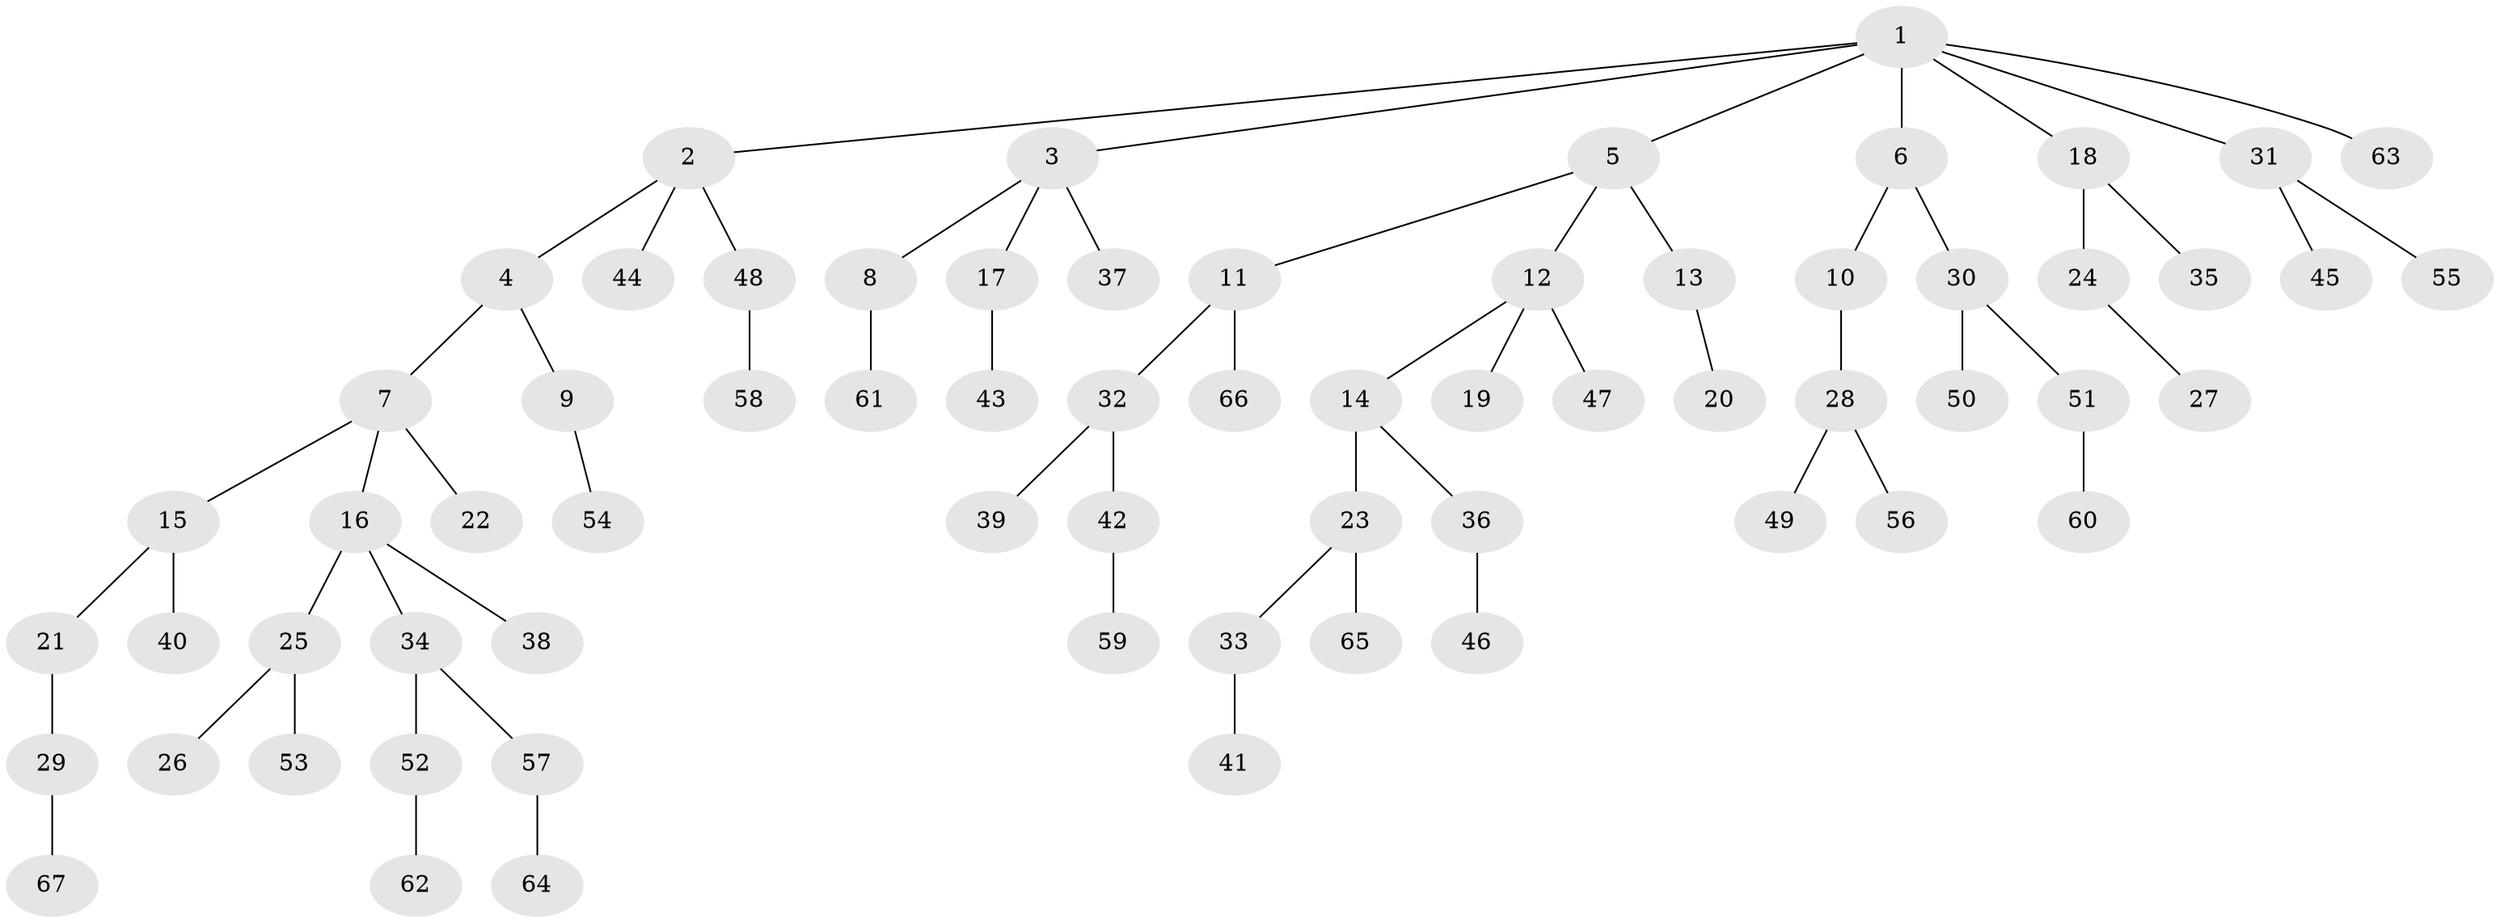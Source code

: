 // coarse degree distribution, {8: 0.02127659574468085, 5: 0.0425531914893617, 4: 0.06382978723404255, 3: 0.10638297872340426, 6: 0.02127659574468085, 2: 0.1276595744680851, 1: 0.6170212765957447}
// Generated by graph-tools (version 1.1) at 2025/52/02/27/25 19:52:13]
// undirected, 67 vertices, 66 edges
graph export_dot {
graph [start="1"]
  node [color=gray90,style=filled];
  1;
  2;
  3;
  4;
  5;
  6;
  7;
  8;
  9;
  10;
  11;
  12;
  13;
  14;
  15;
  16;
  17;
  18;
  19;
  20;
  21;
  22;
  23;
  24;
  25;
  26;
  27;
  28;
  29;
  30;
  31;
  32;
  33;
  34;
  35;
  36;
  37;
  38;
  39;
  40;
  41;
  42;
  43;
  44;
  45;
  46;
  47;
  48;
  49;
  50;
  51;
  52;
  53;
  54;
  55;
  56;
  57;
  58;
  59;
  60;
  61;
  62;
  63;
  64;
  65;
  66;
  67;
  1 -- 2;
  1 -- 3;
  1 -- 5;
  1 -- 6;
  1 -- 18;
  1 -- 31;
  1 -- 63;
  2 -- 4;
  2 -- 44;
  2 -- 48;
  3 -- 8;
  3 -- 17;
  3 -- 37;
  4 -- 7;
  4 -- 9;
  5 -- 11;
  5 -- 12;
  5 -- 13;
  6 -- 10;
  6 -- 30;
  7 -- 15;
  7 -- 16;
  7 -- 22;
  8 -- 61;
  9 -- 54;
  10 -- 28;
  11 -- 32;
  11 -- 66;
  12 -- 14;
  12 -- 19;
  12 -- 47;
  13 -- 20;
  14 -- 23;
  14 -- 36;
  15 -- 21;
  15 -- 40;
  16 -- 25;
  16 -- 34;
  16 -- 38;
  17 -- 43;
  18 -- 24;
  18 -- 35;
  21 -- 29;
  23 -- 33;
  23 -- 65;
  24 -- 27;
  25 -- 26;
  25 -- 53;
  28 -- 49;
  28 -- 56;
  29 -- 67;
  30 -- 50;
  30 -- 51;
  31 -- 45;
  31 -- 55;
  32 -- 39;
  32 -- 42;
  33 -- 41;
  34 -- 52;
  34 -- 57;
  36 -- 46;
  42 -- 59;
  48 -- 58;
  51 -- 60;
  52 -- 62;
  57 -- 64;
}
